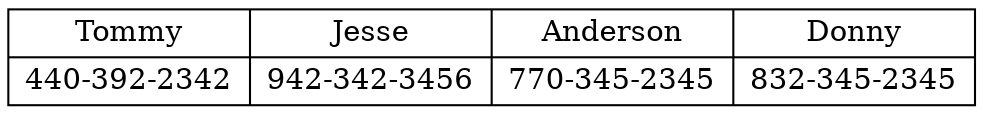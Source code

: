 digraph Array {
    Array [ shape=record label="{Tommy|440-392-2342}|{Jesse|942-342-3456}|{Anderson|770-345-2345}|{Donny|832-345-2345}"]
}